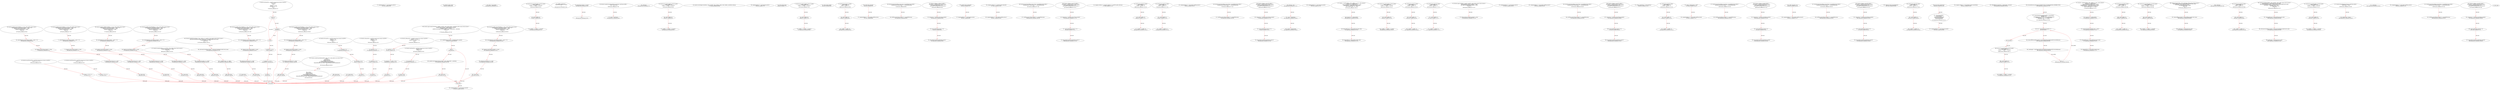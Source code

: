digraph  {
13 [label="2_ function mul(uint256 a, uint256 b) internal pure returns (uint256) {\n    if (a == 0) {\n      return 0;\n    }\n    uint256 c = a * b;\n    require(c / a == b);\n    return c;\n  }\n13-function_definition-3-10", method="mul(uint256 a,uint256 b)", type_label=function_definition];
30 [label="3_ if_a == 0\n30-if-4-6", method="mul(uint256 a,uint256 b)", type_label=if];
2127 [label="3_ end_if", method="mul(uint256 a,uint256 b)", type_label=end_if];
35 [label="4_ return 0;\n35-return-5-5", method="mul(uint256 a,uint256 b)", type_label=return];
37 [label="6_ uint256 c = a * b;\n37-new_variable-7-7", method="mul(uint256 a,uint256 b)", type_label=new_variable];
45 [label="7_ require(c / a == b);\n45-expression_statement-8-8", method="mul(uint256 a,uint256 b)", type_label=expression_statement];
54 [label="8_ return c;\n54-return-9-9", method="mul(uint256 a,uint256 b)", type_label=return];
56 [label="10_ function div(uint256 a, uint256 b) internal pure returns (uint256) {\n    require(b > 0);\n    uint256 c = a / b;\n    return c;\n  }\n56-function_definition-11-15", method="div(uint256 a,uint256 b)", type_label=function_definition];
73 [label="11_ require(b > 0);\n73-expression_statement-12-12", method="div(uint256 a,uint256 b)", type_label=expression_statement];
80 [label="12_ uint256 c = a / b;\n80-new_variable-13-13", method="div(uint256 a,uint256 b)", type_label=new_variable];
88 [label="13_ return c;\n88-return-14-14", method="div(uint256 a,uint256 b)", type_label=return];
90 [label="15_ function sub(uint256 a, uint256 b) internal pure returns (uint256) {\n    require(b <= a);\n    uint256 c = a - b;\n    return c;\n  }\n90-function_definition-16-20", method="sub(uint256 a,uint256 b)", type_label=function_definition];
107 [label="16_ require(b <= a);\n107-expression_statement-17-17", method="sub(uint256 a,uint256 b)", type_label=expression_statement];
114 [label="17_ uint256 c = a - b;\n114-new_variable-18-18", method="sub(uint256 a,uint256 b)", type_label=new_variable];
122 [label="18_ return c;\n122-return-19-19", method="sub(uint256 a,uint256 b)", type_label=return];
124 [label="20_ function add(uint256 a, uint256 b) internal pure returns (uint256) {\n    uint256 c = a + b;\n    require(c >= a && c >= b);\n    return c;\n  }\n124-function_definition-21-25", method="add(uint256 a,uint256 b)", type_label=function_definition];
141 [label="21_ uint256 c = a + b;\n141-new_variable-22-22", method="add(uint256 a,uint256 b)", type_label=new_variable];
149 [label="22_ require(c >= a && c >= b);\n149-expression_statement-23-23", method="add(uint256 a,uint256 b)", type_label=expression_statement];
160 [label="23_ return c;\n160-return-24-24", method="add(uint256 a,uint256 b)", type_label=return];
162 [label="25_ function mod(uint256 a, uint256 b) internal pure returns (uint256) {\n    require(b != 0);\n    return a % b;\n  }\n162-function_definition-26-29", method="mod(uint256 a,uint256 b)", type_label=function_definition];
179 [label="26_ require(b != 0);\n179-expression_statement-27-27", method="mod(uint256 a,uint256 b)", type_label=expression_statement];
186 [label="27_ return a % b;\n186-return-28-28", method="mod(uint256 a,uint256 b)", type_label=return];
190 [label="29_ function max256(uint256 a, uint256 b) internal pure returns (uint256) {\n    return a >= b ? a : b;\n  }\n190-function_definition-30-32", method="max256(uint256 a,uint256 b)", type_label=function_definition];
207 [label="30_ return a >= b ? a : b;\n207-return-31-31", method="max256(uint256 a,uint256 b)", type_label=return];
214 [label="32_ function min256(uint256 a, uint256 b) internal pure returns (uint256) {\n    return a < b ? a : b;\n  }\n214-function_definition-33-35", method="min256(uint256 a,uint256 b)", type_label=function_definition];
231 [label="33_ return a < b ? a : b;\n231-return-34-34", method="min256(uint256 a,uint256 b)", type_label=return];
241 [label="37_ mapping(address => uint) balances_intou10;\n241-new_variable-38-38", method="", type_label=new_variable];
247 [label="38_ function transfer_intou10(address _to, uint _value) public returns (bool) {\n    require(balances_intou10[msg.sender] - _value >= 0);   \n    balances_intou10[msg.sender] -= _value;   \n    balances_intou10[_to] += _value;   \n    return true;\n  }\n247-function_definition-39-44", method="transfer_intou10(address _to,uint _value)", type_label=function_definition];
263 [label="39_ require(balances_intou10[msg.sender] - _value >= 0);\n263-expression_statement-40-40", method="transfer_intou10(address _to,uint _value)", type_label=expression_statement];
276 [label="40_ balances_intou10[msg.sender] -= _value;\n276-expression_statement-41-41", method="transfer_intou10(address _to,uint _value)", type_label=expression_statement];
284 [label="41_ balances_intou10[_to] += _value;\n284-expression_statement-42-42", method="transfer_intou10(address _to,uint _value)", type_label=expression_statement];
290 [label="42_ return true;\n290-return-43-43", method="transfer_intou10(address _to,uint _value)", type_label=return];
293 [label="44_ address public owner;\n293-new_variable-45-45", method="", type_label=new_variable];
300 [label="46_ owner = msg.sender;\n300-expression_statement-47-47", method="", type_label=expression_statement];
306 [label="48_ function bug_intou20(uint8 p_intou20) public{\n    uint8 vundflw1=0;\n    vundflw1 = vundflw1 + p_intou20;    \n}\n306-function_definition-49-52", method="bug_intou20(uint8 p_intou20)", type_label=function_definition];
314 [label="49_ uint8 vundflw1=0;\n314-new_variable-50-50", method="bug_intou20(uint8 p_intou20)", type_label=new_variable];
320 [label="50_ vundflw1 = vundflw1 + p_intou20;\n320-expression_statement-51-51", method="bug_intou20(uint8 p_intou20)", type_label=expression_statement];
326 [label="52_ modifier onlyOwner {\n    require(msg.sender == owner);\n    _;\n  }\n326-expression_statement-53-56", method="", type_label=expression_statement];
329 [label="53_ require(msg.sender == owner);\n329-expression_statement-54-54", method="", type_label=expression_statement];
338 [label="54_ _;\n338-expression_statement-55-55", method="", type_label=expression_statement];
340 [label="56_ function transferOwnership(address newOwner) onlyOwner public {\n    owner = newOwner;\n  }\n340-function_definition-57-59", method="transferOwnership(address newOwner)", type_label=function_definition];
346 [label="56_ onlyOwner\n346-expression_statement-57-57", method="transferOwnership(address newOwner)", type_label=expression_statement];
350 [label="57_ owner = newOwner;\n350-expression_statement-58-58", method="transferOwnership(address newOwner)", type_label=expression_statement];
354 [label="59_ function bug_intou32(uint8 p_intou32) public{\n    uint8 vundflw1=0;\n    vundflw1 = vundflw1 + p_intou32;    \n}\n354-function_definition-60-63", method="bug_intou32(uint8 p_intou32)", type_label=function_definition];
362 [label="60_ uint8 vundflw1=0;\n362-new_variable-61-61", method="bug_intou32(uint8 p_intou32)", type_label=new_variable];
368 [label="61_ vundflw1 = vundflw1 + p_intou32;\n368-expression_statement-62-62", method="bug_intou32(uint8 p_intou32)", type_label=expression_statement];
377 [label="65_ function receiveApproval(address _from, uint256 _value, address _token, bytes calldata _extraData) external;\n377-function_definition-66-66", method="receiveApproval(address _from,uint256 _value,address _token,bytes calldata _extraData)", type_label=function_definition];
404 [label="69_ mapping(address => uint) balances_intou22;\n404-new_variable-70-70", method="", type_label=new_variable];
410 [label="70_ function transfer_intou22(address _to, uint _value) public returns (bool) {\n    require(balances_intou22[msg.sender] - _value >= 0);   \n    balances_intou22[msg.sender] -= _value;   \n    balances_intou22[_to] += _value;   \n    return true;\n  }\n410-function_definition-71-76", method="transfer_intou22(address _to,uint _value)", type_label=function_definition];
426 [label="71_ require(balances_intou22[msg.sender] - _value >= 0);\n426-expression_statement-72-72", method="transfer_intou22(address _to,uint _value)", type_label=expression_statement];
439 [label="72_ balances_intou22[msg.sender] -= _value;\n439-expression_statement-73-73", method="transfer_intou22(address _to,uint _value)", type_label=expression_statement];
447 [label="73_ balances_intou22[_to] += _value;\n447-expression_statement-74-74", method="transfer_intou22(address _to,uint _value)", type_label=expression_statement];
453 [label="74_ return true;\n453-return-75-75", method="transfer_intou22(address _to,uint _value)", type_label=return];
456 [label="76_ string public name;\n456-new_variable-77-77", method="", type_label=new_variable];
461 [label="77_ function bug_intou12(uint8 p_intou12) public{\n    uint8 vundflw1=0;\n    vundflw1 = vundflw1 + p_intou12;    \n}\n461-function_definition-78-81", method="bug_intou12(uint8 p_intou12)", type_label=function_definition];
469 [label="78_ uint8 vundflw1=0;\n469-new_variable-79-79", method="bug_intou12(uint8 p_intou12)", type_label=new_variable];
475 [label="79_ vundflw1 = vundflw1 + p_intou12;\n475-expression_statement-80-80", method="bug_intou12(uint8 p_intou12)", type_label=expression_statement];
481 [label="81_ string public symbol;\n481-new_variable-82-82", method="", type_label=new_variable];
486 [label="82_ function bug_intou11() public{\n    uint8 vundflw =0;\n    vundflw = vundflw -10;    \n}\n486-function_definition-83-86", method="bug_intou11()", type_label=function_definition];
490 [label="83_ uint8 vundflw =0;\n490-new_variable-84-84", method="bug_intou11()", type_label=new_variable];
496 [label="84_ vundflw = vundflw -10;\n496-expression_statement-85-85", method="bug_intou11()", type_label=expression_statement];
502 [label="86_ uint8 public decimals;\n502-new_variable-87-87", method="", type_label=new_variable];
507 [label="87_ mapping(address => uint) public lockTime_intou1;\n507-new_variable-88-88", method="", type_label=new_variable];
514 [label="88_ function increaseLockTime_intou1(uint _secondsToIncrease) public {\n        lockTime_intou1[msg.sender] += _secondsToIncrease;   \n    }\n514-function_definition-89-91", method="increaseLockTime_intou1(uint _secondsToIncrease)", type_label=function_definition];
522 [label="89_ lockTime_intou1[msg.sender] += _secondsToIncrease;\n522-expression_statement-90-90", method="increaseLockTime_intou1(uint _secondsToIncrease)", type_label=expression_statement];
530 [label="91_ function withdraw_ovrflow1() public {\n        require(now > lockTime_intou1[msg.sender]);    \n        uint transferValue_intou1 = 10;           \n        msg.sender.transfer(transferValue_intou1);\n    }\n530-function_definition-92-96", method="withdraw_ovrflow1()", type_label=function_definition];
534 [label="92_ require(now > lockTime_intou1[msg.sender]);\n534-expression_statement-93-93", method="withdraw_ovrflow1()", type_label=expression_statement];
545 [label="93_ uint transferValue_intou1 = 10;\n545-new_variable-94-94", method="withdraw_ovrflow1()", type_label=new_variable];
551 [label="94_ msg.sender.transfer(transferValue_intou1);\n551-expression_statement-95-95", method="withdraw_ovrflow1()", type_label=expression_statement];
560 [label="96_ uint256 public totalSupply;\n560-new_variable-97-97", method="", type_label=new_variable];
565 [label="97_ mapping(address => uint) balances_intou2;\n565-new_variable-98-98", method="", type_label=new_variable];
571 [label="98_ function transfer_undrflow2(address _to, uint _value) public returns (bool) {\n    require(balances_intou2[msg.sender] - _value >= 0);   \n    balances_intou2[msg.sender] -= _value;   \n    balances_intou2[_to] += _value;   \n    return true;\n  }\n571-function_definition-99-104", method="transfer_undrflow2(address _to,uint _value)", type_label=function_definition];
587 [label="99_ require(balances_intou2[msg.sender] - _value >= 0);\n587-expression_statement-100-100", method="transfer_undrflow2(address _to,uint _value)", type_label=expression_statement];
600 [label="100_ balances_intou2[msg.sender] -= _value;\n600-expression_statement-101-101", method="transfer_undrflow2(address _to,uint _value)", type_label=expression_statement];
608 [label="101_ balances_intou2[_to] += _value;\n608-expression_statement-102-102", method="transfer_undrflow2(address _to,uint _value)", type_label=expression_statement];
614 [label="102_ return true;\n614-return-103-103", method="transfer_undrflow2(address _to,uint _value)", type_label=return];
617 [label="104_ mapping (address => uint256) public balanceOf;\n617-new_variable-105-105", method="", type_label=new_variable];
624 [label="105_ mapping(address => uint) public lockTime_intou17;\n624-new_variable-106-106", method="", type_label=new_variable];
631 [label="106_ function increaseLockTime_intou17(uint _secondsToIncrease) public {\n        lockTime_intou17[msg.sender] += _secondsToIncrease;   \n    }\n631-function_definition-107-109", method="increaseLockTime_intou17(uint _secondsToIncrease)", type_label=function_definition];
639 [label="107_ lockTime_intou17[msg.sender] += _secondsToIncrease;\n639-expression_statement-108-108", method="increaseLockTime_intou17(uint _secondsToIncrease)", type_label=expression_statement];
647 [label="109_ function withdraw_intou17() public {\n        require(now > lockTime_intou17[msg.sender]);    \n        uint transferValue_intou17 = 10;           \n        msg.sender.transfer(transferValue_intou17);\n    }\n647-function_definition-110-114", method="withdraw_intou17()", type_label=function_definition];
651 [label="110_ require(now > lockTime_intou17[msg.sender]);\n651-expression_statement-111-111", method="withdraw_intou17()", type_label=expression_statement];
662 [label="111_ uint transferValue_intou17 = 10;\n662-new_variable-112-112", method="withdraw_intou17()", type_label=new_variable];
668 [label="112_ msg.sender.transfer(transferValue_intou17);\n668-expression_statement-113-113", method="withdraw_intou17()", type_label=expression_statement];
677 [label="114_ mapping (address => mapping (address => uint256)) public allowance;\n677-new_variable-115-115", method="", type_label=new_variable];
686 [label="115_ function bug_intou27() public{\n    uint8 vundflw =0;\n    vundflw = vundflw -10;    \n}\n686-function_definition-116-119", method="bug_intou27()", type_label=function_definition];
690 [label="116_ uint8 vundflw =0;\n690-new_variable-117-117", method="bug_intou27()", type_label=new_variable];
696 [label="117_ vundflw = vundflw -10;\n696-expression_statement-118-118", method="bug_intou27()", type_label=expression_statement];
716 [label="120_ function bug_intou31() public{\n    uint8 vundflw =0;\n    vundflw = vundflw -10;    \n}\n716-function_definition-121-124", method="bug_intou31()", type_label=function_definition];
720 [label="121_ uint8 vundflw =0;\n720-new_variable-122-122", method="bug_intou31()", type_label=new_variable];
726 [label="122_ vundflw = vundflw -10;\n726-expression_statement-123-123", method="bug_intou31()", type_label=expression_statement];
746 [label="125_ mapping(address => uint) public lockTime_intou13;\n746-new_variable-126-126", method="", type_label=new_variable];
753 [label="126_ function increaseLockTime_intou13(uint _secondsToIncrease) public {\n        lockTime_intou13[msg.sender] += _secondsToIncrease;   \n    }\n753-function_definition-127-129", method="increaseLockTime_intou13(uint _secondsToIncrease)", type_label=function_definition];
761 [label="127_ lockTime_intou13[msg.sender] += _secondsToIncrease;\n761-expression_statement-128-128", method="increaseLockTime_intou13(uint _secondsToIncrease)", type_label=expression_statement];
769 [label="129_ function withdraw_intou13() public {\n        require(now > lockTime_intou13[msg.sender]);    \n        uint transferValue_intou13 = 10;           \n        msg.sender.transfer(transferValue_intou13);\n    }\n769-function_definition-130-134", method="withdraw_intou13()", type_label=function_definition];
773 [label="130_ require(now > lockTime_intou13[msg.sender]);\n773-expression_statement-131-131", method="withdraw_intou13()", type_label=expression_statement];
784 [label="131_ uint transferValue_intou13 = 10;\n784-new_variable-132-132", method="withdraw_intou13()", type_label=new_variable];
790 [label="132_ msg.sender.transfer(transferValue_intou13);\n790-expression_statement-133-133", method="withdraw_intou13()", type_label=expression_statement];
823 [label="136_ decimals = dec;\n823-expression_statement-137-137", method="", type_label=expression_statement];
827 [label="137_ name = tokenName;\n827-expression_statement-138-138", method="", type_label=expression_statement];
831 [label="138_ symbol = tokenSymbol;\n831-expression_statement-139-139", method="", type_label=expression_statement];
835 [label="140_ mapping(address => uint) balances_intou38;\n835-new_variable-141-141", method="", type_label=new_variable];
841 [label="141_ function transfer_intou38(address _to, uint _value) public returns (bool) {\n    require(balances_intou38[msg.sender] - _value >= 0);   \n    balances_intou38[msg.sender] -= _value;   \n    balances_intou38[_to] += _value;   \n    return true;\n  }\n841-function_definition-142-147", method="transfer_intou38(address _to,uint _value)", type_label=function_definition];
857 [label="142_ require(balances_intou38[msg.sender] - _value >= 0);\n857-expression_statement-143-143", method="transfer_intou38(address _to,uint _value)", type_label=expression_statement];
870 [label="143_ balances_intou38[msg.sender] -= _value;\n870-expression_statement-144-144", method="transfer_intou38(address _to,uint _value)", type_label=expression_statement];
878 [label="144_ balances_intou38[_to] += _value;\n878-expression_statement-145-145", method="transfer_intou38(address _to,uint _value)", type_label=expression_statement];
884 [label="145_ return true;\n884-return-146-146", method="transfer_intou38(address _to,uint _value)", type_label=return];
887 [label="147_ function _transfer(address _from, address _to, uint _value) internal {\n    require(_to != address(0x0));\n    balanceOf[_from] = balanceOf[_from].sub(_value);\n    balanceOf[_to] = balanceOf[_to].add(_value);\n    emit Transfer(_from, _to, _value);\n  }\n887-function_definition-148-153", method="_transfer(address _from,address _to,uint _value)", type_label=function_definition];
903 [label="148_ require(_to != address(0x0));\n903-expression_statement-149-149", method="_transfer(address _from,address _to,uint _value)", type_label=expression_statement];
912 [label="149_ balanceOf[_from] = balanceOf[_from].sub(_value);\n912-expression_statement-150-150", method="_transfer(address _from,address _to,uint _value)", type_label=expression_statement];
925 [label="150_ balanceOf[_to] = balanceOf[_to].add(_value);\n925-expression_statement-151-151", method="_transfer(address _from,address _to,uint _value)", type_label=expression_statement];
946 [label="153_ function bug_intou4(uint8 p_intou4) public{\n    uint8 vundflw1=0;\n    vundflw1 = vundflw1 + p_intou4;    \n}\n946-function_definition-154-157", method="bug_intou4(uint8 p_intou4)", type_label=function_definition];
954 [label="154_ uint8 vundflw1=0;\n954-new_variable-155-155", method="bug_intou4(uint8 p_intou4)", type_label=new_variable];
960 [label="155_ vundflw1 = vundflw1 + p_intou4;\n960-expression_statement-156-156", method="bug_intou4(uint8 p_intou4)", type_label=expression_statement];
966 [label="157_ function transfer(address _to, uint256 _value) public returns (bool success) {\n    _transfer(msg.sender, _to, _value);\n    return true;\n  }\n966-function_definition-158-161", method="transfer(address _to,uint256 _value)", type_label=function_definition];
983 [label="158_ _transfer(msg.sender, _to, _value);\n983-expression_statement-159-159", method="transfer(address _to,uint256 _value)", type_label=expression_statement];
994 [label="159_ return true;\n994-return-160-160", method="transfer(address _to,uint256 _value)", type_label=return];
997 [label="161_ function bug_intou7() public{\n    uint8 vundflw =0;\n    vundflw = vundflw -10;    \n}\n997-function_definition-162-165", method="bug_intou7()", type_label=function_definition];
1001 [label="162_ uint8 vundflw =0;\n1001-new_variable-163-163", method="bug_intou7()", type_label=new_variable];
1007 [label="163_ vundflw = vundflw -10;\n1007-expression_statement-164-164", method="bug_intou7()", type_label=expression_statement];
1013 [label="165_ function transferFrom(address _from, address _to, uint256 _value) public returns (bool success) {\n    allowance[_from][msg.sender] = allowance[_from][msg.sender].sub(_value);\n		_transfer(_from, _to, _value);\n		return true;\n  }\n1013-function_definition-166-170", method="transferFrom(address _from,address _to,uint256 _value)", type_label=function_definition];
1034 [label="166_ allowance[_from][msg.sender] = allowance[_from][msg.sender].sub(_value);\n1034-expression_statement-167-167", method="transferFrom(address _from,address _to,uint256 _value)", type_label=expression_statement];
1055 [label="167_ _transfer(_from, _to, _value);\n1055-expression_statement-168-168", method="transferFrom(address _from,address _to,uint256 _value)", type_label=expression_statement];
1064 [label="168_ return true;\n1064-return-169-169", method="transferFrom(address _from,address _to,uint256 _value)", type_label=return];
1067 [label="170_ function bug_intou23() public{\n    uint8 vundflw =0;\n    vundflw = vundflw -10;    \n}\n1067-function_definition-171-174", method="bug_intou23()", type_label=function_definition];
1071 [label="171_ uint8 vundflw =0;\n1071-new_variable-172-172", method="bug_intou23()", type_label=new_variable];
1077 [label="172_ vundflw = vundflw -10;\n1077-expression_statement-173-173", method="bug_intou23()", type_label=expression_statement];
1083 [label="174_ function approve(address _spender, uint256 _value) public returns (bool success) {\n    allowance[msg.sender][_spender] = _value;\n    emit Approval(msg.sender, _spender, _value);\n    return true;\n  }\n1083-function_definition-175-179", method="approve(address _spender,uint256 _value)", type_label=function_definition];
1100 [label="175_ allowance[msg.sender][_spender] = _value;\n1100-expression_statement-176-176", method="approve(address _spender,uint256 _value)", type_label=expression_statement];
1120 [label="177_ return true;\n1120-return-178-178", method="approve(address _spender,uint256 _value)", type_label=return];
1123 [label="179_ mapping(address => uint) balances_intou14;\n1123-new_variable-180-180", method="", type_label=new_variable];
1129 [label="180_ function transfer_intou14(address _to, uint _value) public returns (bool) {\n    require(balances_intou14[msg.sender] - _value >= 0);   \n    balances_intou14[msg.sender] -= _value;   \n    balances_intou14[_to] += _value;   \n    return true;\n  }\n1129-function_definition-181-186", method="transfer_intou14(address _to,uint _value)", type_label=function_definition];
1145 [label="181_ require(balances_intou14[msg.sender] - _value >= 0);\n1145-expression_statement-182-182", method="transfer_intou14(address _to,uint _value)", type_label=expression_statement];
1158 [label="182_ balances_intou14[msg.sender] -= _value;\n1158-expression_statement-183-183", method="transfer_intou14(address _to,uint _value)", type_label=expression_statement];
1166 [label="183_ balances_intou14[_to] += _value;\n1166-expression_statement-184-184", method="transfer_intou14(address _to,uint _value)", type_label=expression_statement];
1172 [label="184_ return true;\n1172-return-185-185", method="transfer_intou14(address _to,uint _value)", type_label=return];
1175 [label="186_ function approveAndCall(address _spender, uint256 _value, bytes memory _extraData) public returns (bool success) {\n    tokenRecipient spender = tokenRecipient(_spender);\n    if (approve(_spender, _value)) {\n      spender.receiveApproval(msg.sender, _value, address(this), _extraData);\n      return true;\n    }\n  }\n1175-function_definition-187-193", method="approveAndCall(address _spender,uint256 _value,bytes memory _extraData)", type_label=function_definition];
1196 [label="187_ tokenRecipient spender = tokenRecipient(_spender);\n1196-new_variable-188-188", method="approveAndCall(address _spender,uint256 _value,bytes memory _extraData)", type_label=new_variable];
1206 [label="188_ if\n1206-if-189-192", method="approveAndCall(address _spender,uint256 _value,bytes memory _extraData)", type_label=if];
3303 [label="188_ end_if", method="approveAndCall(address _spender,uint256 _value,bytes memory _extraData)", type_label=end_if];
1214 [label="189_ spender.receiveApproval(msg.sender, _value, address(this), _extraData);\n1214-expression_statement-190-190", method="approveAndCall(address _spender,uint256 _value,bytes memory _extraData)", type_label=expression_statement];
1231 [label="190_ return true;\n1231-return-191-191", method="approveAndCall(address _spender,uint256 _value,bytes memory _extraData)", type_label=return];
1234 [label="193_ mapping(address => uint) balances_intou30;\n1234-new_variable-194-194", method="", type_label=new_variable];
1240 [label="194_ function transfer_intou30(address _to, uint _value) public returns (bool) {\n    require(balances_intou30[msg.sender] - _value >= 0);   \n    balances_intou30[msg.sender] -= _value;   \n    balances_intou30[_to] += _value;   \n    return true;\n  }\n1240-function_definition-195-200", method="transfer_intou30(address _to,uint _value)", type_label=function_definition];
1256 [label="195_ require(balances_intou30[msg.sender] - _value >= 0);\n1256-expression_statement-196-196", method="transfer_intou30(address _to,uint _value)", type_label=expression_statement];
1269 [label="196_ balances_intou30[msg.sender] -= _value;\n1269-expression_statement-197-197", method="transfer_intou30(address _to,uint _value)", type_label=expression_statement];
1277 [label="197_ balances_intou30[_to] += _value;\n1277-expression_statement-198-198", method="transfer_intou30(address _to,uint _value)", type_label=expression_statement];
1283 [label="198_ return true;\n1283-return-199-199", method="transfer_intou30(address _to,uint _value)", type_label=return];
1295 [label="202_ mapping(address => uint) public lockTime_intou37;\n1295-new_variable-203-203", method="", type_label=new_variable];
1302 [label="203_ function increaseLockTime_intou37(uint _secondsToIncrease) public {\n        lockTime_intou37[msg.sender] += _secondsToIncrease;   \n    }\n1302-function_definition-204-206", method="increaseLockTime_intou37(uint _secondsToIncrease)", type_label=function_definition];
1310 [label="204_ lockTime_intou37[msg.sender] += _secondsToIncrease;\n1310-expression_statement-205-205", method="increaseLockTime_intou37(uint _secondsToIncrease)", type_label=expression_statement];
1318 [label="206_ function withdraw_intou37() public {\n        require(now > lockTime_intou37[msg.sender]);    \n        uint transferValue_intou37 = 10;           \n        msg.sender.transfer(transferValue_intou37);\n    }\n1318-function_definition-207-211", method="withdraw_intou37()", type_label=function_definition];
1322 [label="207_ require(now > lockTime_intou37[msg.sender]);\n1322-expression_statement-208-208", method="withdraw_intou37()", type_label=expression_statement];
1333 [label="208_ uint transferValue_intou37 = 10;\n1333-new_variable-209-209", method="withdraw_intou37()", type_label=new_variable];
1339 [label="209_ msg.sender.transfer(transferValue_intou37);\n1339-expression_statement-210-210", method="withdraw_intou37()", type_label=expression_statement];
1348 [label="211_ string _tokenName = \"AZ FundChain\";\n1348-new_variable-212-212", method="", type_label=new_variable];
1354 [label="211_ function bug_intou3() public{\n    uint8 vundflw =0;\n    vundflw = vundflw -10;    \n}\n1354-function_definition-212-215", method="bug_intou3()", type_label=function_definition];
1358 [label="212_ uint8 vundflw =0;\n1358-new_variable-213-213", method="bug_intou3()", type_label=new_variable];
1364 [label="213_ vundflw = vundflw -10;\n1364-expression_statement-214-214", method="bug_intou3()", type_label=expression_statement];
1370 [label="215_ string _tokenSymbol = \"AZT\";\n1370-new_variable-216-216", method="", type_label=new_variable];
1376 [label="216_ mapping(address => uint) public lockTime_intou9;\n1376-new_variable-217-217", method="", type_label=new_variable];
1383 [label="217_ function increaseLockTime_intou9(uint _secondsToIncrease) public {\n        lockTime_intou9[msg.sender] += _secondsToIncrease;   \n    }\n1383-function_definition-218-220", method="increaseLockTime_intou9(uint _secondsToIncrease)", type_label=function_definition];
1391 [label="218_ lockTime_intou9[msg.sender] += _secondsToIncrease;\n1391-expression_statement-219-219", method="increaseLockTime_intou9(uint _secondsToIncrease)", type_label=expression_statement];
1399 [label="220_ function withdraw_intou9() public {\n        require(now > lockTime_intou9[msg.sender]);    \n        uint transferValue_intou9 = 10;           \n        msg.sender.transfer(transferValue_intou9);\n    }\n1399-function_definition-221-225", method="withdraw_intou9()", type_label=function_definition];
1403 [label="221_ require(now > lockTime_intou9[msg.sender]);\n1403-expression_statement-222-222", method="withdraw_intou9()", type_label=expression_statement];
1414 [label="222_ uint transferValue_intou9 = 10;\n1414-new_variable-223-223", method="withdraw_intou9()", type_label=new_variable];
1420 [label="223_ msg.sender.transfer(transferValue_intou9);\n1420-expression_statement-224-224", method="withdraw_intou9()", type_label=expression_statement];
1429 [label="225_ uint8 _decimals = 18;\n1429-new_variable-226-226", method="", type_label=new_variable];
1434 [label="226_ mapping(address => uint) public lockTime_intou25;\n1434-new_variable-227-227", method="", type_label=new_variable];
1441 [label="227_ function increaseLockTime_intou25(uint _secondsToIncrease) public {\n        lockTime_intou25[msg.sender] += _secondsToIncrease;   \n    }\n1441-function_definition-228-230", method="increaseLockTime_intou25(uint _secondsToIncrease)", type_label=function_definition];
1449 [label="228_ lockTime_intou25[msg.sender] += _secondsToIncrease;\n1449-expression_statement-229-229", method="increaseLockTime_intou25(uint _secondsToIncrease)", type_label=expression_statement];
1457 [label="230_ function withdraw_intou25() public {\n        require(now > lockTime_intou25[msg.sender]);    \n        uint transferValue_intou25 = 10;           \n        msg.sender.transfer(transferValue_intou25);\n    }\n1457-function_definition-231-235", method="withdraw_intou25()", type_label=function_definition];
1461 [label="231_ require(now > lockTime_intou25[msg.sender]);\n1461-expression_statement-232-232", method="withdraw_intou25()", type_label=expression_statement];
1472 [label="232_ uint transferValue_intou25 = 10;\n1472-new_variable-233-233", method="withdraw_intou25()", type_label=new_variable];
1478 [label="233_ msg.sender.transfer(transferValue_intou25);\n1478-expression_statement-234-234", method="withdraw_intou25()", type_label=expression_statement];
1487 [label="235_ address[] public frozenAddresses;\n1487-new_variable-236-236", method="", type_label=new_variable];
1493 [label="236_ function bug_intou19() public{\n    uint8 vundflw =0;\n    vundflw = vundflw -10;    \n}\n1493-function_definition-237-240", method="bug_intou19()", type_label=function_definition];
1497 [label="237_ uint8 vundflw =0;\n1497-new_variable-238-238", method="bug_intou19()", type_label=new_variable];
1503 [label="238_ vundflw = vundflw -10;\n1503-expression_statement-239-239", method="bug_intou19()", type_label=expression_statement];
1509 [label="240_ bool public tokenFrozen;\n1509-new_variable-241-241", method="", type_label=new_variable];
1514 [label="241_ struct frozenWallet {\n    bool isFrozen;  \n    uint256 rewardedAmount;  \n    uint256 frozenAmount;  \n    uint256 frozenTime;  \n  }\n1514-expression_statement-242-247", method="frozenWallet()", type_label=expression_statement];
1532 [label="247_ mapping(address => uint) balances_intou26;\n1532-new_variable-248-248", method="", type_label=new_variable];
1538 [label="248_ function transfer_intou26(address _to, uint _value) public returns (bool) {\n    require(balances_intou26[msg.sender] - _value >= 0);   \n    balances_intou26[msg.sender] -= _value;   \n    balances_intou26[_to] += _value;   \n    return true;\n  }\n1538-function_definition-249-254", method="transfer_intou26(address _to,uint _value)", type_label=function_definition];
1554 [label="249_ require(balances_intou26[msg.sender] - _value >= 0);\n1554-expression_statement-250-250", method="transfer_intou26(address _to,uint _value)", type_label=expression_statement];
1567 [label="250_ balances_intou26[msg.sender] -= _value;\n1567-expression_statement-251-251", method="transfer_intou26(address _to,uint _value)", type_label=expression_statement];
1575 [label="251_ balances_intou26[_to] += _value;\n1575-expression_statement-252-252", method="transfer_intou26(address _to,uint _value)", type_label=expression_statement];
1581 [label="252_ return true;\n1581-return-253-253", method="transfer_intou26(address _to,uint _value)", type_label=return];
1584 [label="254_ mapping (address => frozenWallet) public frozenWallets;\n1584-new_variable-255-255", method="", type_label=new_variable];
1593 [label="255_ TokenERC20(_tokenName, _tokenSymbol, _decimals)\n1593-expression_statement-256-256", method="", type_label=expression_statement];
1602 [label="256_ frozenAddresses.push(address(0x9fd50776F133751E8Ae6abE1Be124638Bb917E05));\n1602-expression_statement-257-257", method="", type_label=expression_statement];
1611 [label="257_ frozenWallets[frozenAddresses[0]] = frozenWallet({\n      isFrozen: true,\n      rewardedAmount: 30000000 * 10 ** uint256(decimals),\n      frozenAmount: 0 * 10 ** uint256(decimals),\n      frozenTime: now + 1 * 1 hours  \n    });\n1611-expression_statement-258-263", method="", type_label=expression_statement];
1651 [label="263_ for(i < frozenAddresses.length;;i++)\n1651-for-264-267", method="", type_label=for];
3748 [label="263_ end_loop", method="", type_label=end_loop];
1664 [label="263_ i++\n1664-expression_statement-264-264", method="", type_label=expression_statement];
1667 [label="264_ balanceOf[frozenAddresses[i]] = frozenWallets[frozenAddresses[i]].rewardedAmount;\n1667-expression_statement-265-265", method="", type_label=expression_statement];
1681 [label="265_ totalSupply = totalSupply.add(frozenWallets[frozenAddresses[i]].rewardedAmount);\n1681-expression_statement-266-266", method="", type_label=expression_statement];
1696 [label="268_ function bug_intou8(uint8 p_intou8) public{\n    uint8 vundflw1=0;\n    vundflw1 = vundflw1 + p_intou8;    \n}\n1696-function_definition-269-272", method="bug_intou8(uint8 p_intou8)", type_label=function_definition];
1704 [label="269_ uint8 vundflw1=0;\n1704-new_variable-270-270", method="bug_intou8(uint8 p_intou8)", type_label=new_variable];
1710 [label="270_ vundflw1 = vundflw1 + p_intou8;\n1710-expression_statement-271-271", method="bug_intou8(uint8 p_intou8)", type_label=expression_statement];
1716 [label="272_ function _transfer(address _from, address _to, uint _value) internal {\n    require(_to != address(0x0));\n    require(checkFrozenWallet(_from, _value));\n    balanceOf[_from] = balanceOf[_from].sub(_value);      \n    balanceOf[_to] = balanceOf[_to].add(_value);     \n    emit Transfer(_from, _to, _value);\n  }\n1716-function_definition-273-279", method="_transfer(address _from,address _to,uint _value)", type_label=function_definition];
1732 [label="273_ require(_to != address(0x0));\n1732-expression_statement-274-274", method="_transfer(address _from,address _to,uint _value)", type_label=expression_statement];
1741 [label="274_ require(checkFrozenWallet(_from, _value));\n1741-expression_statement-275-275", method="_transfer(address _from,address _to,uint _value)", type_label=expression_statement];
1751 [label="275_ balanceOf[_from] = balanceOf[_from].sub(_value);\n1751-expression_statement-276-276", method="_transfer(address _from,address _to,uint _value)", type_label=expression_statement];
1764 [label="276_ balanceOf[_to] = balanceOf[_to].add(_value);\n1764-expression_statement-277-277", method="_transfer(address _from,address _to,uint _value)", type_label=expression_statement];
1785 [label="279_ function bug_intou39() public{\n    uint8 vundflw =0;\n    vundflw = vundflw -10;    \n}\n1785-function_definition-280-283", method="bug_intou39()", type_label=function_definition];
1789 [label="280_ uint8 vundflw =0;\n1789-new_variable-281-281", method="bug_intou39()", type_label=new_variable];
1795 [label="281_ vundflw = vundflw -10;\n1795-expression_statement-282-282", method="bug_intou39()", type_label=expression_statement];
1801 [label="283_ function checkFrozenWallet(address _from, uint _value) public view returns (bool) {\n    return(\n      _from==owner || \n      (!tokenFrozen && \n      (!frozenWallets[_from].isFrozen || \n       now>=frozenWallets[_from].frozenTime || \n       balanceOf[_from].sub(_value)>=frozenWallets[_from].frozenAmount))\n    );\n  }\n1801-function_definition-284-292", method="checkFrozenWallet(address _from,uint _value)", type_label=function_definition];
1818 [label="284_ return(\n      _from==owner || \n      (!tokenFrozen && \n      (!frozenWallets[_from].isFrozen || \n       now>=frozenWallets[_from].frozenTime || \n       balanceOf[_from].sub(_value)>=frozenWallets[_from].frozenAmount))\n    );\n1818-return-285-291", method="checkFrozenWallet(address _from,uint _value)", type_label=return];
1858 [label="292_ function bug_intou36(uint8 p_intou36) public{\n    uint8 vundflw1=0;\n    vundflw1 = vundflw1 + p_intou36;    \n}\n1858-function_definition-293-296", method="bug_intou36(uint8 p_intou36)", type_label=function_definition];
1866 [label="293_ uint8 vundflw1=0;\n1866-new_variable-294-294", method="bug_intou36(uint8 p_intou36)", type_label=new_variable];
1872 [label="294_ vundflw1 = vundflw1 + p_intou36;\n1872-expression_statement-295-295", method="bug_intou36(uint8 p_intou36)", type_label=expression_statement];
1878 [label="296_ function burn(uint256 _value) onlyOwner public returns (bool success) {\n    balanceOf[msg.sender] = balanceOf[msg.sender].sub(_value);    \n    totalSupply = totalSupply.sub(_value);                       \n    emit Burn(msg.sender, _value);\n    return true;\n  }\n1878-function_definition-297-302", method="burn(uint256 _value)", type_label=function_definition];
1884 [label="296_ onlyOwner\n1884-expression_statement-297-297", method="burn(uint256 _value)", type_label=expression_statement];
1893 [label="297_ balanceOf[msg.sender] = balanceOf[msg.sender].sub(_value);\n1893-expression_statement-298-298", method="burn(uint256 _value)", type_label=expression_statement];
1910 [label="298_ totalSupply = totalSupply.sub(_value);\n1910-expression_statement-299-299", method="burn(uint256 _value)", type_label=expression_statement];
1927 [label="300_ return true;\n1927-return-301-301", method="burn(uint256 _value)", type_label=return];
1930 [label="302_ function bug_intou35() public{\n    uint8 vundflw =0;\n    vundflw = vundflw -10;    \n}\n1930-function_definition-303-306", method="bug_intou35()", type_label=function_definition];
1934 [label="303_ uint8 vundflw =0;\n1934-new_variable-304-304", method="bug_intou35()", type_label=new_variable];
1940 [label="304_ vundflw = vundflw -10;\n1940-expression_statement-305-305", method="bug_intou35()", type_label=expression_statement];
1946 [label="306_ function burnFrom(address _from, uint256 _value) public returns (bool success) {\n    balanceOf[_from] = balanceOf[_from].sub(_value);                           \n    allowance[_from][msg.sender] = allowance[_from][msg.sender].sub(_value);    \n    totalSupply = totalSupply.sub(_value);                               \n    emit Burn(_from, _value);\n    return true;\n  }\n1946-function_definition-307-313", method="burnFrom(address _from,uint256 _value)", type_label=function_definition];
1963 [label="307_ balanceOf[_from] = balanceOf[_from].sub(_value);\n1963-expression_statement-308-308", method="burnFrom(address _from,uint256 _value)", type_label=expression_statement];
1976 [label="308_ allowance[_from][msg.sender] = allowance[_from][msg.sender].sub(_value);\n1976-expression_statement-309-309", method="burnFrom(address _from,uint256 _value)", type_label=expression_statement];
1997 [label="309_ totalSupply = totalSupply.sub(_value);\n1997-expression_statement-310-310", method="burnFrom(address _from,uint256 _value)", type_label=expression_statement];
2012 [label="311_ return true;\n2012-return-312-312", method="burnFrom(address _from,uint256 _value)", type_label=return];
2015 [label="313_ function bug_intou40(uint8 p_intou40) public{\n    uint8 vundflw1=0;\n    vundflw1 = vundflw1 + p_intou40;    \n}\n2015-function_definition-314-317", method="bug_intou40(uint8 p_intou40)", type_label=function_definition];
2023 [label="314_ uint8 vundflw1=0;\n2023-new_variable-315-315", method="bug_intou40(uint8 p_intou40)", type_label=new_variable];
2029 [label="315_ vundflw1 = vundflw1 + p_intou40;\n2029-expression_statement-316-316", method="bug_intou40(uint8 p_intou40)", type_label=expression_statement];
2035 [label="317_ function freezeToken(bool freeze) onlyOwner public {\n    tokenFrozen = freeze;\n  }\n2035-function_definition-318-320", method="freezeToken(bool freeze)", type_label=function_definition];
2041 [label="317_ onlyOwner\n2041-expression_statement-318-318", method="freezeToken(bool freeze)", type_label=expression_statement];
2045 [label="318_ tokenFrozen = freeze;\n2045-expression_statement-319-319", method="freezeToken(bool freeze)", type_label=expression_statement];
2049 [label="320_ mapping(address => uint) public lockTime_intou33;\n2049-new_variable-321-321", method="", type_label=new_variable];
2056 [label="321_ function increaseLockTime_intou33(uint _secondsToIncrease) public {\n        lockTime_intou33[msg.sender] += _secondsToIncrease;   \n    }\n2056-function_definition-322-324", method="increaseLockTime_intou33(uint _secondsToIncrease)", type_label=function_definition];
2064 [label="322_ lockTime_intou33[msg.sender] += _secondsToIncrease;\n2064-expression_statement-323-323", method="increaseLockTime_intou33(uint _secondsToIncrease)", type_label=expression_statement];
2072 [label="324_ function withdraw_intou33() public {\n        require(now > lockTime_intou33[msg.sender]);    \n        uint transferValue_intou33 = 10;           \n        msg.sender.transfer(transferValue_intou33);\n    }\n2072-function_definition-325-329", method="withdraw_intou33()", type_label=function_definition];
2076 [label="325_ require(now > lockTime_intou33[msg.sender]);\n2076-expression_statement-326-326", method="withdraw_intou33()", type_label=expression_statement];
2087 [label="326_ uint transferValue_intou33 = 10;\n2087-new_variable-327-327", method="withdraw_intou33()", type_label=new_variable];
2093 [label="327_ msg.sender.transfer(transferValue_intou33);\n2093-expression_statement-328-328", method="withdraw_intou33()", type_label=expression_statement];
1 [label="0_ start_node", method="", type_label=start];
2 [label="0_ exit_node", method="", type_label=exit];
13 -> 30  [color=red, controlflow_type=next_line, edge_type=CFG_edge, key=0, label=next_line];
30 -> 35  [color=red, controlflow_type=pos_next, edge_type=CFG_edge, key=0, label=pos_next];
30 -> 2127  [color=red, controlflow_type=neg_next, edge_type=CFG_edge, key=0, label=neg_next];
2127 -> 37  [color=red, controlflow_type=next_line, edge_type=CFG_edge, key=0, label=next_line];
35 -> 2127  [color=red, controlflow_type=end_if, edge_type=CFG_edge, key=0, label=end_if];
35 -> 2  [color=red, controlflow_type=return_exit, edge_type=CFG_edge, key=0, label=return_exit];
37 -> 45  [color=red, controlflow_type=next_line, edge_type=CFG_edge, key=0, label=next_line];
45 -> 54  [color=red, controlflow_type=next_line, edge_type=CFG_edge, key=0, label=next_line];
54 -> 2  [color=red, controlflow_type=return_exit, edge_type=CFG_edge, key=0, label=return_exit];
56 -> 73  [color=red, controlflow_type=next_line, edge_type=CFG_edge, key=0, label=next_line];
73 -> 80  [color=red, controlflow_type=next_line, edge_type=CFG_edge, key=0, label=next_line];
80 -> 88  [color=red, controlflow_type=next_line, edge_type=CFG_edge, key=0, label=next_line];
88 -> 2  [color=red, controlflow_type=return_exit, edge_type=CFG_edge, key=0, label=return_exit];
90 -> 107  [color=red, controlflow_type=next_line, edge_type=CFG_edge, key=0, label=next_line];
107 -> 114  [color=red, controlflow_type=next_line, edge_type=CFG_edge, key=0, label=next_line];
114 -> 122  [color=red, controlflow_type=next_line, edge_type=CFG_edge, key=0, label=next_line];
122 -> 2  [color=red, controlflow_type=return_exit, edge_type=CFG_edge, key=0, label=return_exit];
124 -> 141  [color=red, controlflow_type=next_line, edge_type=CFG_edge, key=0, label=next_line];
141 -> 149  [color=red, controlflow_type=next_line, edge_type=CFG_edge, key=0, label=next_line];
149 -> 160  [color=red, controlflow_type=next_line, edge_type=CFG_edge, key=0, label=next_line];
160 -> 2  [color=red, controlflow_type=return_exit, edge_type=CFG_edge, key=0, label=return_exit];
162 -> 179  [color=red, controlflow_type=next_line, edge_type=CFG_edge, key=0, label=next_line];
179 -> 186  [color=red, controlflow_type=next_line, edge_type=CFG_edge, key=0, label=next_line];
186 -> 2  [color=red, controlflow_type=return_exit, edge_type=CFG_edge, key=0, label=return_exit];
190 -> 207  [color=red, controlflow_type=next_line, edge_type=CFG_edge, key=0, label=next_line];
207 -> 2  [color=red, controlflow_type=return_exit, edge_type=CFG_edge, key=0, label=return_exit];
214 -> 231  [color=red, controlflow_type=next_line, edge_type=CFG_edge, key=0, label=next_line];
231 -> 2  [color=red, controlflow_type=return_exit, edge_type=CFG_edge, key=0, label=return_exit];
247 -> 263  [color=red, controlflow_type=next_line, edge_type=CFG_edge, key=0, label=next_line];
263 -> 276  [color=red, controlflow_type=next_line, edge_type=CFG_edge, key=0, label=next_line];
276 -> 284  [color=red, controlflow_type=next_line, edge_type=CFG_edge, key=0, label=next_line];
284 -> 290  [color=red, controlflow_type=next_line, edge_type=CFG_edge, key=0, label=next_line];
290 -> 2  [color=red, controlflow_type=return_exit, edge_type=CFG_edge, key=0, label=return_exit];
306 -> 314  [color=red, controlflow_type=next_line, edge_type=CFG_edge, key=0, label=next_line];
314 -> 320  [color=red, controlflow_type=next_line, edge_type=CFG_edge, key=0, label=next_line];
329 -> 338  [color=red, controlflow_type=next_line, edge_type=CFG_edge, key=0, label=next_line];
340 -> 350  [color=red, controlflow_type=next_line, edge_type=CFG_edge, key=0, label=next_line];
354 -> 362  [color=red, controlflow_type=next_line, edge_type=CFG_edge, key=0, label=next_line];
362 -> 368  [color=red, controlflow_type=next_line, edge_type=CFG_edge, key=0, label=next_line];
410 -> 426  [color=red, controlflow_type=next_line, edge_type=CFG_edge, key=0, label=next_line];
426 -> 439  [color=red, controlflow_type=next_line, edge_type=CFG_edge, key=0, label=next_line];
439 -> 447  [color=red, controlflow_type=next_line, edge_type=CFG_edge, key=0, label=next_line];
447 -> 453  [color=red, controlflow_type=next_line, edge_type=CFG_edge, key=0, label=next_line];
453 -> 2  [color=red, controlflow_type=return_exit, edge_type=CFG_edge, key=0, label=return_exit];
461 -> 469  [color=red, controlflow_type=next_line, edge_type=CFG_edge, key=0, label=next_line];
469 -> 475  [color=red, controlflow_type=next_line, edge_type=CFG_edge, key=0, label=next_line];
486 -> 490  [color=red, controlflow_type=next_line, edge_type=CFG_edge, key=0, label=next_line];
490 -> 496  [color=red, controlflow_type=next_line, edge_type=CFG_edge, key=0, label=next_line];
502 -> 507  [color=red, controlflow_type=next_line, edge_type=CFG_edge, key=0, label=next_line];
514 -> 522  [color=red, controlflow_type=next_line, edge_type=CFG_edge, key=0, label=next_line];
530 -> 534  [color=red, controlflow_type=next_line, edge_type=CFG_edge, key=0, label=next_line];
534 -> 545  [color=red, controlflow_type=next_line, edge_type=CFG_edge, key=0, label=next_line];
545 -> 551  [color=red, controlflow_type=next_line, edge_type=CFG_edge, key=0, label=next_line];
560 -> 565  [color=red, controlflow_type=next_line, edge_type=CFG_edge, key=0, label=next_line];
571 -> 587  [color=red, controlflow_type=next_line, edge_type=CFG_edge, key=0, label=next_line];
587 -> 600  [color=red, controlflow_type=next_line, edge_type=CFG_edge, key=0, label=next_line];
600 -> 608  [color=red, controlflow_type=next_line, edge_type=CFG_edge, key=0, label=next_line];
608 -> 614  [color=red, controlflow_type=next_line, edge_type=CFG_edge, key=0, label=next_line];
614 -> 2  [color=red, controlflow_type=return_exit, edge_type=CFG_edge, key=0, label=return_exit];
617 -> 624  [color=red, controlflow_type=next_line, edge_type=CFG_edge, key=0, label=next_line];
631 -> 639  [color=red, controlflow_type=next_line, edge_type=CFG_edge, key=0, label=next_line];
647 -> 651  [color=red, controlflow_type=next_line, edge_type=CFG_edge, key=0, label=next_line];
651 -> 662  [color=red, controlflow_type=next_line, edge_type=CFG_edge, key=0, label=next_line];
662 -> 668  [color=red, controlflow_type=next_line, edge_type=CFG_edge, key=0, label=next_line];
686 -> 690  [color=red, controlflow_type=next_line, edge_type=CFG_edge, key=0, label=next_line];
690 -> 696  [color=red, controlflow_type=next_line, edge_type=CFG_edge, key=0, label=next_line];
716 -> 720  [color=red, controlflow_type=next_line, edge_type=CFG_edge, key=0, label=next_line];
720 -> 726  [color=red, controlflow_type=next_line, edge_type=CFG_edge, key=0, label=next_line];
753 -> 761  [color=red, controlflow_type=next_line, edge_type=CFG_edge, key=0, label=next_line];
769 -> 773  [color=red, controlflow_type=next_line, edge_type=CFG_edge, key=0, label=next_line];
773 -> 784  [color=red, controlflow_type=next_line, edge_type=CFG_edge, key=0, label=next_line];
784 -> 790  [color=red, controlflow_type=next_line, edge_type=CFG_edge, key=0, label=next_line];
823 -> 827  [color=red, controlflow_type=next_line, edge_type=CFG_edge, key=0, label=next_line];
827 -> 831  [color=red, controlflow_type=next_line, edge_type=CFG_edge, key=0, label=next_line];
841 -> 857  [color=red, controlflow_type=next_line, edge_type=CFG_edge, key=0, label=next_line];
857 -> 870  [color=red, controlflow_type=next_line, edge_type=CFG_edge, key=0, label=next_line];
870 -> 878  [color=red, controlflow_type=next_line, edge_type=CFG_edge, key=0, label=next_line];
878 -> 884  [color=red, controlflow_type=next_line, edge_type=CFG_edge, key=0, label=next_line];
884 -> 2  [color=red, controlflow_type=return_exit, edge_type=CFG_edge, key=0, label=return_exit];
887 -> 903  [color=red, controlflow_type=next_line, edge_type=CFG_edge, key=0, label=next_line];
903 -> 912  [color=red, controlflow_type=next_line, edge_type=CFG_edge, key=0, label=next_line];
912 -> 925  [color=red, controlflow_type=next_line, edge_type=CFG_edge, key=0, label=next_line];
946 -> 954  [color=red, controlflow_type=next_line, edge_type=CFG_edge, key=0, label=next_line];
954 -> 960  [color=red, controlflow_type=next_line, edge_type=CFG_edge, key=0, label=next_line];
966 -> 983  [color=red, controlflow_type=next_line, edge_type=CFG_edge, key=0, label=next_line];
983 -> 994  [color=red, controlflow_type=next_line, edge_type=CFG_edge, key=0, label=next_line];
994 -> 2  [color=red, controlflow_type=return_exit, edge_type=CFG_edge, key=0, label=return_exit];
997 -> 1001  [color=red, controlflow_type=next_line, edge_type=CFG_edge, key=0, label=next_line];
1001 -> 1007  [color=red, controlflow_type=next_line, edge_type=CFG_edge, key=0, label=next_line];
1013 -> 1034  [color=red, controlflow_type=next_line, edge_type=CFG_edge, key=0, label=next_line];
1034 -> 1055  [color=red, controlflow_type=next_line, edge_type=CFG_edge, key=0, label=next_line];
1055 -> 1064  [color=red, controlflow_type=next_line, edge_type=CFG_edge, key=0, label=next_line];
1064 -> 2  [color=red, controlflow_type=return_exit, edge_type=CFG_edge, key=0, label=return_exit];
1067 -> 1071  [color=red, controlflow_type=next_line, edge_type=CFG_edge, key=0, label=next_line];
1071 -> 1077  [color=red, controlflow_type=next_line, edge_type=CFG_edge, key=0, label=next_line];
1083 -> 1100  [color=red, controlflow_type=next_line, edge_type=CFG_edge, key=0, label=next_line];
1120 -> 2  [color=red, controlflow_type=return_exit, edge_type=CFG_edge, key=0, label=return_exit];
1129 -> 1145  [color=red, controlflow_type=next_line, edge_type=CFG_edge, key=0, label=next_line];
1145 -> 1158  [color=red, controlflow_type=next_line, edge_type=CFG_edge, key=0, label=next_line];
1158 -> 1166  [color=red, controlflow_type=next_line, edge_type=CFG_edge, key=0, label=next_line];
1166 -> 1172  [color=red, controlflow_type=next_line, edge_type=CFG_edge, key=0, label=next_line];
1172 -> 2  [color=red, controlflow_type=return_exit, edge_type=CFG_edge, key=0, label=return_exit];
1175 -> 1196  [color=red, controlflow_type=next_line, edge_type=CFG_edge, key=0, label=next_line];
1196 -> 1206  [color=red, controlflow_type=next_line, edge_type=CFG_edge, key=0, label=next_line];
1206 -> 1214  [color=red, controlflow_type=pos_next, edge_type=CFG_edge, key=0, label=pos_next];
1206 -> 3303  [color=red, controlflow_type=neg_next, edge_type=CFG_edge, key=0, label=neg_next];
3303 -> 1234  [color=red, controlflow_type=next_line, edge_type=CFG_edge, key=0, label=next_line];
1214 -> 1231  [color=red, controlflow_type=next_line, edge_type=CFG_edge, key=0, label=next_line];
1231 -> 3303  [color=red, controlflow_type=end_if, edge_type=CFG_edge, key=0, label=end_if];
1231 -> 2  [color=red, controlflow_type=return_exit, edge_type=CFG_edge, key=0, label=return_exit];
1240 -> 1256  [color=red, controlflow_type=next_line, edge_type=CFG_edge, key=0, label=next_line];
1256 -> 1269  [color=red, controlflow_type=next_line, edge_type=CFG_edge, key=0, label=next_line];
1269 -> 1277  [color=red, controlflow_type=next_line, edge_type=CFG_edge, key=0, label=next_line];
1277 -> 1283  [color=red, controlflow_type=next_line, edge_type=CFG_edge, key=0, label=next_line];
1283 -> 2  [color=red, controlflow_type=return_exit, edge_type=CFG_edge, key=0, label=return_exit];
1302 -> 1310  [color=red, controlflow_type=next_line, edge_type=CFG_edge, key=0, label=next_line];
1318 -> 1322  [color=red, controlflow_type=next_line, edge_type=CFG_edge, key=0, label=next_line];
1322 -> 1333  [color=red, controlflow_type=next_line, edge_type=CFG_edge, key=0, label=next_line];
1333 -> 1339  [color=red, controlflow_type=next_line, edge_type=CFG_edge, key=0, label=next_line];
1354 -> 1358  [color=red, controlflow_type=next_line, edge_type=CFG_edge, key=0, label=next_line];
1358 -> 1364  [color=red, controlflow_type=next_line, edge_type=CFG_edge, key=0, label=next_line];
1370 -> 1376  [color=red, controlflow_type=next_line, edge_type=CFG_edge, key=0, label=next_line];
1383 -> 1391  [color=red, controlflow_type=next_line, edge_type=CFG_edge, key=0, label=next_line];
1399 -> 1403  [color=red, controlflow_type=next_line, edge_type=CFG_edge, key=0, label=next_line];
1403 -> 1414  [color=red, controlflow_type=next_line, edge_type=CFG_edge, key=0, label=next_line];
1414 -> 1420  [color=red, controlflow_type=next_line, edge_type=CFG_edge, key=0, label=next_line];
1429 -> 1434  [color=red, controlflow_type=next_line, edge_type=CFG_edge, key=0, label=next_line];
1441 -> 1449  [color=red, controlflow_type=next_line, edge_type=CFG_edge, key=0, label=next_line];
1457 -> 1461  [color=red, controlflow_type=next_line, edge_type=CFG_edge, key=0, label=next_line];
1461 -> 1472  [color=red, controlflow_type=next_line, edge_type=CFG_edge, key=0, label=next_line];
1472 -> 1478  [color=red, controlflow_type=next_line, edge_type=CFG_edge, key=0, label=next_line];
1493 -> 1497  [color=red, controlflow_type=next_line, edge_type=CFG_edge, key=0, label=next_line];
1497 -> 1503  [color=red, controlflow_type=next_line, edge_type=CFG_edge, key=0, label=next_line];
1509 -> 1514  [color=red, controlflow_type=next_line, edge_type=CFG_edge, key=0, label=next_line];
1514 -> 1532  [color=red, controlflow_type=next_line, edge_type=CFG_edge, key=0, label=next_line];
1538 -> 1554  [color=red, controlflow_type=next_line, edge_type=CFG_edge, key=0, label=next_line];
1554 -> 1567  [color=red, controlflow_type=next_line, edge_type=CFG_edge, key=0, label=next_line];
1567 -> 1575  [color=red, controlflow_type=next_line, edge_type=CFG_edge, key=0, label=next_line];
1575 -> 1581  [color=red, controlflow_type=next_line, edge_type=CFG_edge, key=0, label=next_line];
1581 -> 2  [color=red, controlflow_type=return_exit, edge_type=CFG_edge, key=0, label=return_exit];
1602 -> 1611  [color=red, controlflow_type=next_line, edge_type=CFG_edge, key=0, label=next_line];
1611 -> 1651  [color=red, controlflow_type=next_line, edge_type=CFG_edge, key=0, label=next_line];
1651 -> 1667  [color=red, controlflow_type=pos_next, edge_type=CFG_edge, key=0, label=pos_next];
1651 -> 3748  [color=red, controlflow_type=neg_next, edge_type=CFG_edge, key=0, label=neg_next];
3748 -> 1696  [color=red, controlflow_type=next_line, edge_type=CFG_edge, key=0, label=next_line];
1664 -> 1651  [color=red, controlflow_type=loop_update, edge_type=CFG_edge, key=0, label=loop_update];
1667 -> 1681  [color=red, controlflow_type=next_line, edge_type=CFG_edge, key=0, label=next_line];
1681 -> 1664  [color=red, controlflow_type=loop_update, edge_type=CFG_edge, key=0, label=loop_update];
1696 -> 1704  [color=red, controlflow_type=next_line, edge_type=CFG_edge, key=0, label=next_line];
1704 -> 1710  [color=red, controlflow_type=next_line, edge_type=CFG_edge, key=0, label=next_line];
1716 -> 1732  [color=red, controlflow_type=next_line, edge_type=CFG_edge, key=0, label=next_line];
1732 -> 1741  [color=red, controlflow_type=next_line, edge_type=CFG_edge, key=0, label=next_line];
1741 -> 1751  [color=red, controlflow_type=next_line, edge_type=CFG_edge, key=0, label=next_line];
1751 -> 1764  [color=red, controlflow_type=next_line, edge_type=CFG_edge, key=0, label=next_line];
1785 -> 1789  [color=red, controlflow_type=next_line, edge_type=CFG_edge, key=0, label=next_line];
1789 -> 1795  [color=red, controlflow_type=next_line, edge_type=CFG_edge, key=0, label=next_line];
1801 -> 1818  [color=red, controlflow_type=next_line, edge_type=CFG_edge, key=0, label=next_line];
1818 -> 2  [color=red, controlflow_type=return_exit, edge_type=CFG_edge, key=0, label=return_exit];
1858 -> 1866  [color=red, controlflow_type=next_line, edge_type=CFG_edge, key=0, label=next_line];
1866 -> 1872  [color=red, controlflow_type=next_line, edge_type=CFG_edge, key=0, label=next_line];
1878 -> 1893  [color=red, controlflow_type=next_line, edge_type=CFG_edge, key=0, label=next_line];
1893 -> 1910  [color=red, controlflow_type=next_line, edge_type=CFG_edge, key=0, label=next_line];
1927 -> 2  [color=red, controlflow_type=return_exit, edge_type=CFG_edge, key=0, label=return_exit];
1930 -> 1934  [color=red, controlflow_type=next_line, edge_type=CFG_edge, key=0, label=next_line];
1934 -> 1940  [color=red, controlflow_type=next_line, edge_type=CFG_edge, key=0, label=next_line];
1946 -> 1963  [color=red, controlflow_type=next_line, edge_type=CFG_edge, key=0, label=next_line];
1963 -> 1976  [color=red, controlflow_type=next_line, edge_type=CFG_edge, key=0, label=next_line];
1976 -> 1997  [color=red, controlflow_type=next_line, edge_type=CFG_edge, key=0, label=next_line];
2012 -> 2  [color=red, controlflow_type=return_exit, edge_type=CFG_edge, key=0, label=return_exit];
2015 -> 2023  [color=red, controlflow_type=next_line, edge_type=CFG_edge, key=0, label=next_line];
2023 -> 2029  [color=red, controlflow_type=next_line, edge_type=CFG_edge, key=0, label=next_line];
2035 -> 2045  [color=red, controlflow_type=next_line, edge_type=CFG_edge, key=0, label=next_line];
2056 -> 2064  [color=red, controlflow_type=next_line, edge_type=CFG_edge, key=0, label=next_line];
2072 -> 2076  [color=red, controlflow_type=next_line, edge_type=CFG_edge, key=0, label=next_line];
2076 -> 2087  [color=red, controlflow_type=next_line, edge_type=CFG_edge, key=0, label=next_line];
2087 -> 2093  [color=red, controlflow_type=next_line, edge_type=CFG_edge, key=0, label=next_line];
}
